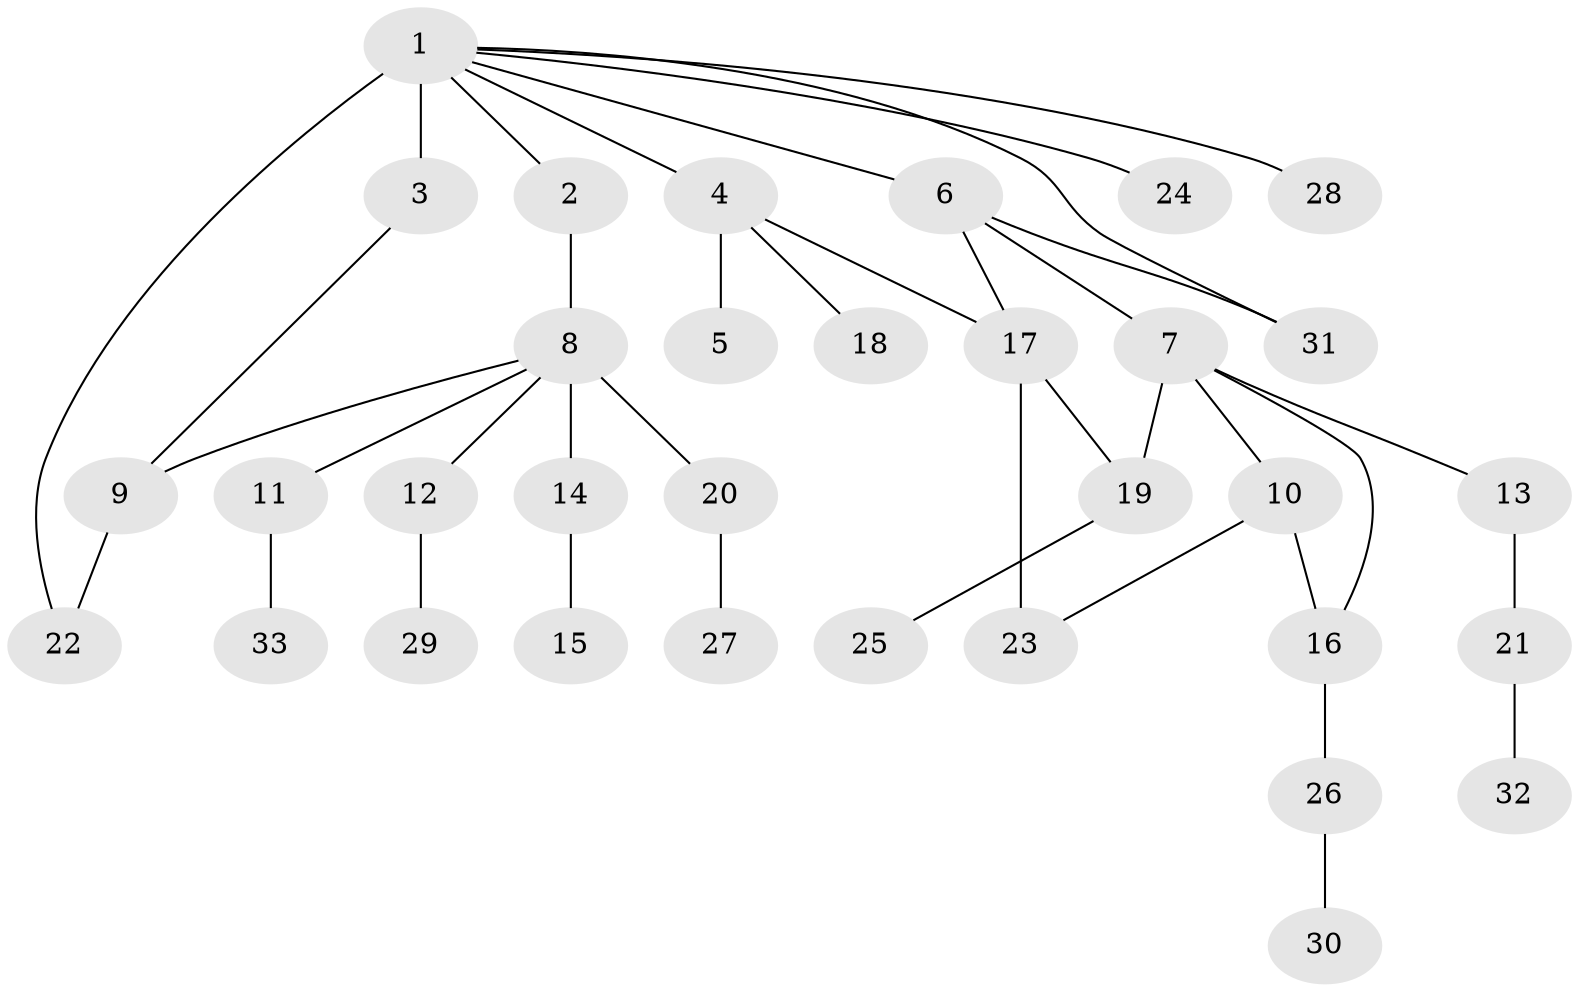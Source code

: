 // original degree distribution, {16: 0.009174311926605505, 3: 0.09174311926605505, 1: 0.6146788990825688, 14: 0.009174311926605505, 6: 0.009174311926605505, 8: 0.009174311926605505, 15: 0.009174311926605505, 5: 0.027522935779816515, 4: 0.027522935779816515, 2: 0.1834862385321101, 7: 0.009174311926605505}
// Generated by graph-tools (version 1.1) at 2025/50/03/04/25 22:50:07]
// undirected, 33 vertices, 39 edges
graph export_dot {
  node [color=gray90,style=filled];
  1;
  2;
  3;
  4;
  5;
  6;
  7;
  8;
  9;
  10;
  11;
  12;
  13;
  14;
  15;
  16;
  17;
  18;
  19;
  20;
  21;
  22;
  23;
  24;
  25;
  26;
  27;
  28;
  29;
  30;
  31;
  32;
  33;
  1 -- 2 [weight=1.0];
  1 -- 3 [weight=7.0];
  1 -- 4 [weight=1.0];
  1 -- 6 [weight=1.0];
  1 -- 22 [weight=1.0];
  1 -- 24 [weight=1.0];
  1 -- 28 [weight=1.0];
  1 -- 31 [weight=1.0];
  2 -- 8 [weight=1.0];
  3 -- 9 [weight=1.0];
  4 -- 5 [weight=10.0];
  4 -- 17 [weight=1.0];
  4 -- 18 [weight=1.0];
  6 -- 7 [weight=1.0];
  6 -- 17 [weight=1.0];
  6 -- 31 [weight=1.0];
  7 -- 10 [weight=1.0];
  7 -- 13 [weight=1.0];
  7 -- 16 [weight=1.0];
  7 -- 19 [weight=1.0];
  8 -- 9 [weight=1.0];
  8 -- 11 [weight=1.0];
  8 -- 12 [weight=1.0];
  8 -- 14 [weight=9.0];
  8 -- 20 [weight=1.0];
  9 -- 22 [weight=1.0];
  10 -- 16 [weight=1.0];
  10 -- 23 [weight=1.0];
  11 -- 33 [weight=1.0];
  12 -- 29 [weight=1.0];
  13 -- 21 [weight=1.0];
  14 -- 15 [weight=1.0];
  16 -- 26 [weight=1.0];
  17 -- 19 [weight=1.0];
  17 -- 23 [weight=3.0];
  19 -- 25 [weight=1.0];
  20 -- 27 [weight=1.0];
  21 -- 32 [weight=1.0];
  26 -- 30 [weight=1.0];
}
